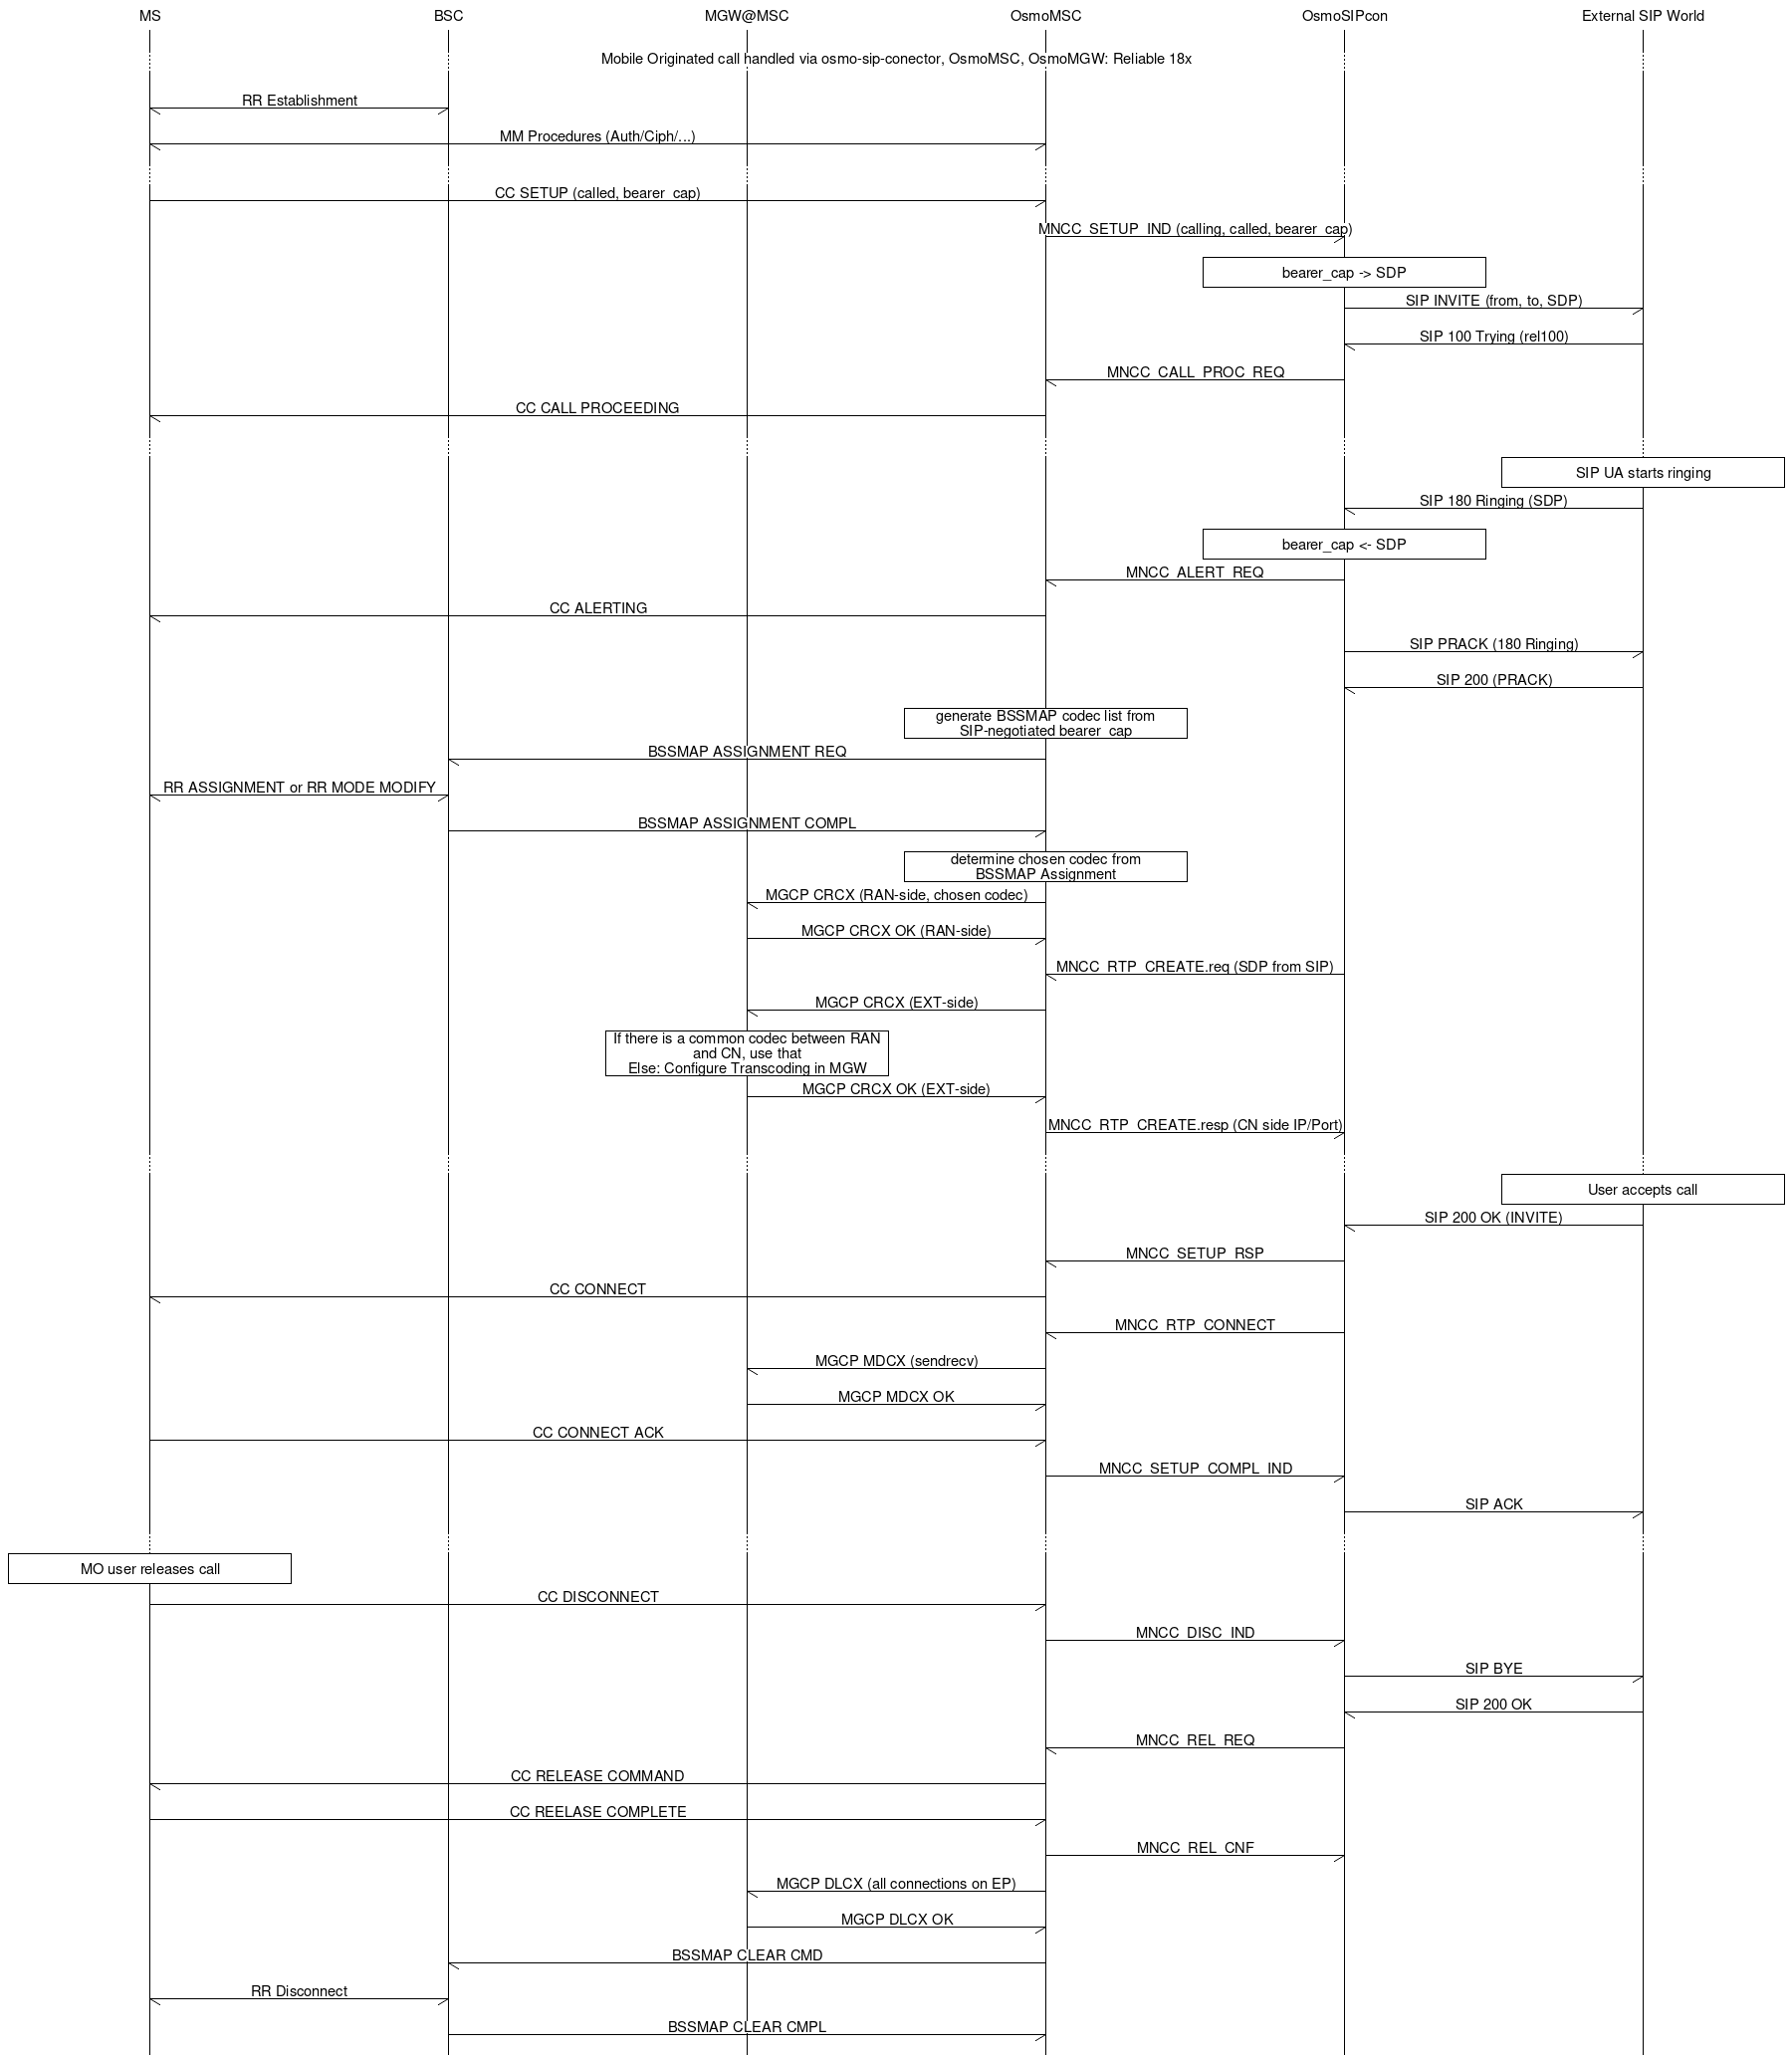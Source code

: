 msc {
	hscale="3";
	ms [label="MS"], bsc [label="BSC"], mgw [label="MGW@MSC"], omsc [label="OsmoMSC"], osc [label="OsmoSIPcon"], sip [label="External SIP World"];
	|||;
	...		[label="Mobile Originated call handled via osmo-sip-conector, OsmoMSC, OsmoMGW: Reliable 18x"];
	|||;

	ms <-> bsc	[label="RR Establishment"];
	ms <-> omsc	[label="MM Procedures (Auth/Ciph/...)"];
	...;

	ms -> omsc	[label="CC SETUP (called, bearer_cap)"];
	omsc -> osc	[label="MNCC_SETUP_IND (calling, called, bearer_cap)"];
	osc box osc	[label="bearer_cap -> SDP"];
	osc -> sip	[label="SIP INVITE (from, to, SDP)"];
	osc <- sip	[label="SIP 100 Trying (rel100)"];
	omsc <- osc	[label="MNCC_CALL_PROC_REQ"];
	ms <- omsc	[label="CC CALL PROCEEDING"];
	...;

	sip box sip	[label="SIP UA starts ringing"];
	osc <- sip	[label="SIP 180 Ringing (SDP)"];
	osc box osc	[label="bearer_cap <- SDP"];
	omsc <- osc	[label="MNCC_ALERT_REQ"];
	ms <- omsc	[label="CC ALERTING"];
	osc -> sip	[label="SIP PRACK (180 Ringing)"];
	osc <- sip	[label="SIP 200 (PRACK)"];

	omsc box omsc	[label="generate BSSMAP codec list from\nSIP-negotiated bearer_cap"];
	bsc <- omsc	[label="BSSMAP ASSIGNMENT REQ"];
	ms <-> bsc	[label="RR ASSIGNMENT or RR MODE MODIFY"];
	bsc -> omsc	[label="BSSMAP ASSIGNMENT COMPL"];
	omsc box omsc	[label="determine chosen codec from\nBSSMAP Assignment"];
	mgw <- omsc	[label="MGCP CRCX (RAN-side, chosen codec)"];
	mgw -> omsc	[label="MGCP CRCX OK (RAN-side)"];

	omsc <- osc	[label="MNCC_RTP_CREATE.req (SDP from SIP)"];
	mgw <- omsc	[label="MGCP CRCX (EXT-side)"];
	mgw box mgw	[label="If there is a common codec between RAN and CN, use that\nElse: Configure Transcoding in MGW"];
	mgw -> omsc	[label="MGCP CRCX OK (EXT-side)"];
	omsc -> osc	[label="MNCC_RTP_CREATE.resp (CN side IP/Port)"];
	...;

	sip box sip	[label="User accepts call"];
	osc <- sip	[label="SIP 200 OK (INVITE)"];
	omsc <- osc	[label="MNCC_SETUP_RSP"];
	ms <- omsc	[label="CC CONNECT"];
	omsc <- osc	[label="MNCC_RTP_CONNECT"];
	mgw <- omsc	[label="MGCP MDCX (sendrecv)"];
	mgw -> omsc	[label="MGCP MDCX OK"];
	ms -> omsc	[label="CC CONNECT ACK"];
	omsc -> osc	[label="MNCC_SETUP_COMPL_IND"];
	osc -> sip	[label="SIP ACK"];
	...;
	ms box ms	[label="MO user releases call"];
	ms -> omsc	[label="CC DISCONNECT"];
	omsc -> osc	[label="MNCC_DISC_IND"];
	osc -> sip	[label="SIP BYE"];
	osc <- sip	[label="SIP 200 OK"];
	omsc <- osc	[label="MNCC_REL_REQ"];
	ms <- omsc	[label="CC RELEASE COMMAND"];
	ms -> omsc	[label="CC REELASE COMPLETE"];
	omsc -> osc	[label="MNCC_REL_CNF"];
	mgw <- omsc	[label="MGCP DLCX (all connections on EP)"];
	mgw -> omsc	[label="MGCP DLCX OK"];
	bsc <- omsc	[label="BSSMAP CLEAR CMD"];
	ms <-> bsc	[label="RR Disconnect"];
	bsc -> omsc	[label="BSSMAP CLEAR CMPL"];

}


